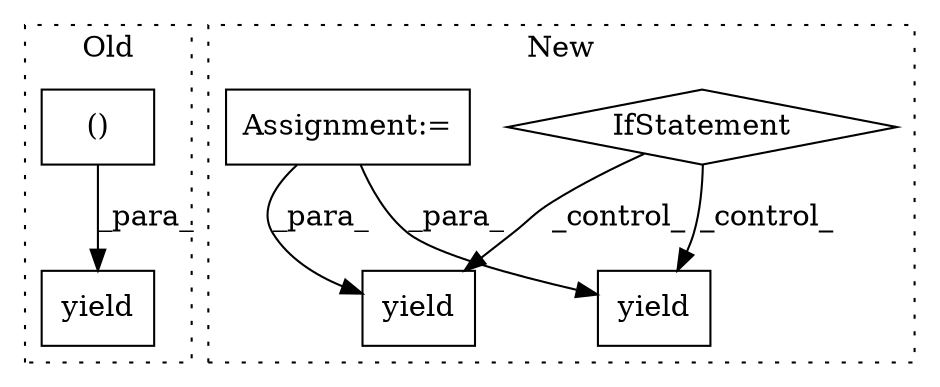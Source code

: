 digraph G {
subgraph cluster0 {
1 [label="yield" a="112" s="2835" l="18" shape="box"];
6 [label="()" a="106" s="2853" l="112" shape="box"];
label = "Old";
style="dotted";
}
subgraph cluster1 {
2 [label="IfStatement" a="25" s="2632,2654" l="4,2" shape="diamond"];
3 [label="yield" a="112" s="2721" l="7" shape="box"];
4 [label="Assignment:=" a="7" s="2592" l="12" shape="box"];
5 [label="yield" a="112" s="2670" l="7" shape="box"];
label = "New";
style="dotted";
}
2 -> 5 [label="_control_"];
2 -> 3 [label="_control_"];
4 -> 5 [label="_para_"];
4 -> 3 [label="_para_"];
6 -> 1 [label="_para_"];
}